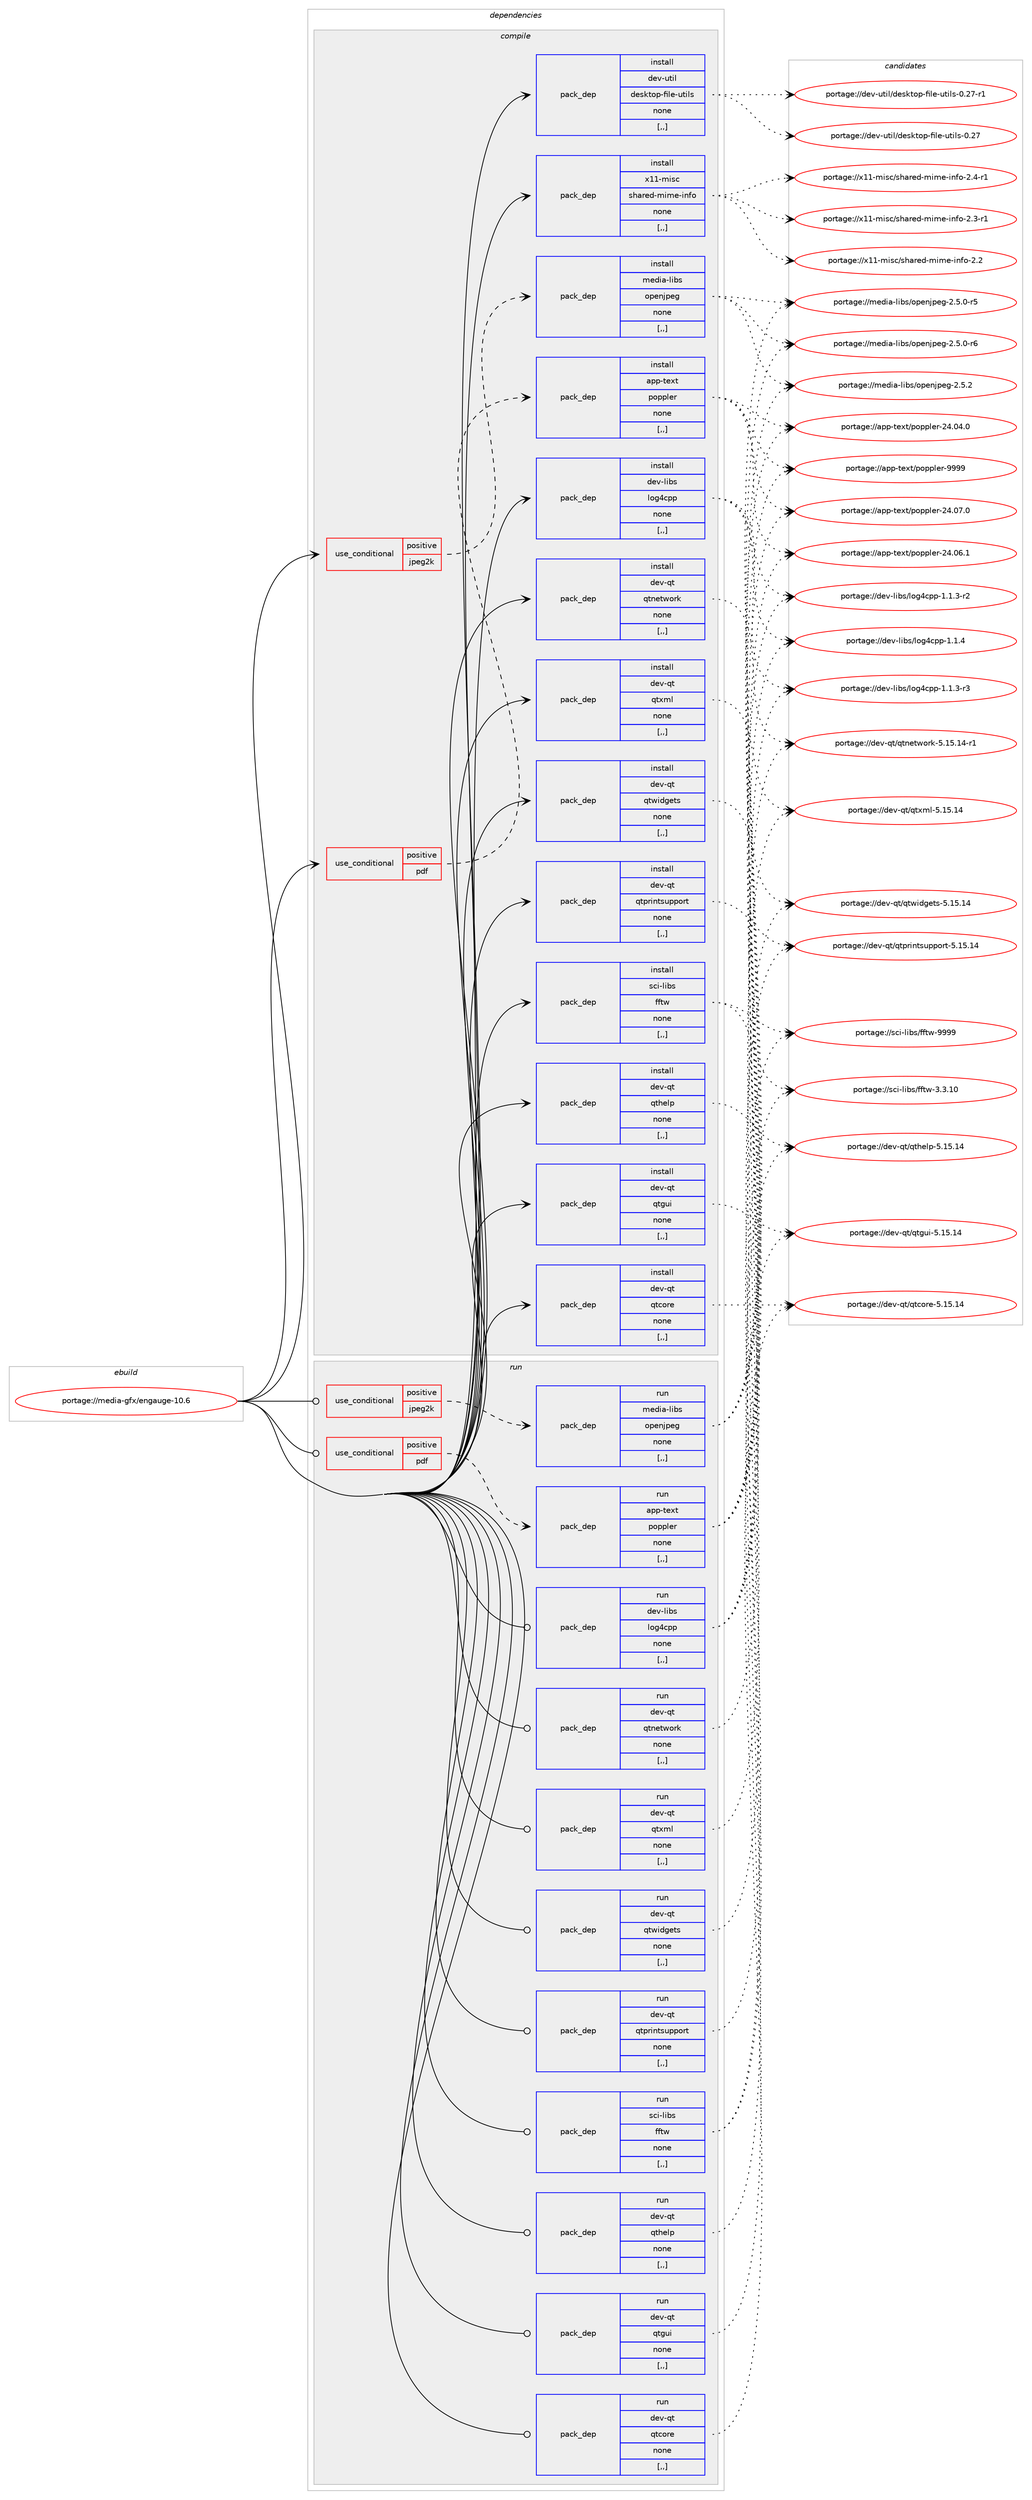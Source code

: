 digraph prolog {

# *************
# Graph options
# *************

newrank=true;
concentrate=true;
compound=true;
graph [rankdir=LR,fontname=Helvetica,fontsize=10,ranksep=1.5];#, ranksep=2.5, nodesep=0.2];
edge  [arrowhead=vee];
node  [fontname=Helvetica,fontsize=10];

# **********
# The ebuild
# **********

subgraph cluster_leftcol {
color=gray;
label=<<i>ebuild</i>>;
id [label="portage://media-gfx/engauge-10.6", color=red, width=4, href="../media-gfx/engauge-10.6.svg"];
}

# ****************
# The dependencies
# ****************

subgraph cluster_midcol {
color=gray;
label=<<i>dependencies</i>>;
subgraph cluster_compile {
fillcolor="#eeeeee";
style=filled;
label=<<i>compile</i>>;
subgraph cond72106 {
dependency286472 [label=<<TABLE BORDER="0" CELLBORDER="1" CELLSPACING="0" CELLPADDING="4"><TR><TD ROWSPAN="3" CELLPADDING="10">use_conditional</TD></TR><TR><TD>positive</TD></TR><TR><TD>jpeg2k</TD></TR></TABLE>>, shape=none, color=red];
subgraph pack212044 {
dependency286473 [label=<<TABLE BORDER="0" CELLBORDER="1" CELLSPACING="0" CELLPADDING="4" WIDTH="220"><TR><TD ROWSPAN="6" CELLPADDING="30">pack_dep</TD></TR><TR><TD WIDTH="110">install</TD></TR><TR><TD>media-libs</TD></TR><TR><TD>openjpeg</TD></TR><TR><TD>none</TD></TR><TR><TD>[,,]</TD></TR></TABLE>>, shape=none, color=blue];
}
dependency286472:e -> dependency286473:w [weight=20,style="dashed",arrowhead="vee"];
}
id:e -> dependency286472:w [weight=20,style="solid",arrowhead="vee"];
subgraph cond72107 {
dependency286474 [label=<<TABLE BORDER="0" CELLBORDER="1" CELLSPACING="0" CELLPADDING="4"><TR><TD ROWSPAN="3" CELLPADDING="10">use_conditional</TD></TR><TR><TD>positive</TD></TR><TR><TD>pdf</TD></TR></TABLE>>, shape=none, color=red];
subgraph pack212045 {
dependency286475 [label=<<TABLE BORDER="0" CELLBORDER="1" CELLSPACING="0" CELLPADDING="4" WIDTH="220"><TR><TD ROWSPAN="6" CELLPADDING="30">pack_dep</TD></TR><TR><TD WIDTH="110">install</TD></TR><TR><TD>app-text</TD></TR><TR><TD>poppler</TD></TR><TR><TD>none</TD></TR><TR><TD>[,,]</TD></TR></TABLE>>, shape=none, color=blue];
}
dependency286474:e -> dependency286475:w [weight=20,style="dashed",arrowhead="vee"];
}
id:e -> dependency286474:w [weight=20,style="solid",arrowhead="vee"];
subgraph pack212046 {
dependency286476 [label=<<TABLE BORDER="0" CELLBORDER="1" CELLSPACING="0" CELLPADDING="4" WIDTH="220"><TR><TD ROWSPAN="6" CELLPADDING="30">pack_dep</TD></TR><TR><TD WIDTH="110">install</TD></TR><TR><TD>dev-libs</TD></TR><TR><TD>log4cpp</TD></TR><TR><TD>none</TD></TR><TR><TD>[,,]</TD></TR></TABLE>>, shape=none, color=blue];
}
id:e -> dependency286476:w [weight=20,style="solid",arrowhead="vee"];
subgraph pack212047 {
dependency286477 [label=<<TABLE BORDER="0" CELLBORDER="1" CELLSPACING="0" CELLPADDING="4" WIDTH="220"><TR><TD ROWSPAN="6" CELLPADDING="30">pack_dep</TD></TR><TR><TD WIDTH="110">install</TD></TR><TR><TD>dev-qt</TD></TR><TR><TD>qtcore</TD></TR><TR><TD>none</TD></TR><TR><TD>[,,]</TD></TR></TABLE>>, shape=none, color=blue];
}
id:e -> dependency286477:w [weight=20,style="solid",arrowhead="vee"];
subgraph pack212048 {
dependency286478 [label=<<TABLE BORDER="0" CELLBORDER="1" CELLSPACING="0" CELLPADDING="4" WIDTH="220"><TR><TD ROWSPAN="6" CELLPADDING="30">pack_dep</TD></TR><TR><TD WIDTH="110">install</TD></TR><TR><TD>dev-qt</TD></TR><TR><TD>qtgui</TD></TR><TR><TD>none</TD></TR><TR><TD>[,,]</TD></TR></TABLE>>, shape=none, color=blue];
}
id:e -> dependency286478:w [weight=20,style="solid",arrowhead="vee"];
subgraph pack212049 {
dependency286479 [label=<<TABLE BORDER="0" CELLBORDER="1" CELLSPACING="0" CELLPADDING="4" WIDTH="220"><TR><TD ROWSPAN="6" CELLPADDING="30">pack_dep</TD></TR><TR><TD WIDTH="110">install</TD></TR><TR><TD>dev-qt</TD></TR><TR><TD>qthelp</TD></TR><TR><TD>none</TD></TR><TR><TD>[,,]</TD></TR></TABLE>>, shape=none, color=blue];
}
id:e -> dependency286479:w [weight=20,style="solid",arrowhead="vee"];
subgraph pack212050 {
dependency286480 [label=<<TABLE BORDER="0" CELLBORDER="1" CELLSPACING="0" CELLPADDING="4" WIDTH="220"><TR><TD ROWSPAN="6" CELLPADDING="30">pack_dep</TD></TR><TR><TD WIDTH="110">install</TD></TR><TR><TD>dev-qt</TD></TR><TR><TD>qtnetwork</TD></TR><TR><TD>none</TD></TR><TR><TD>[,,]</TD></TR></TABLE>>, shape=none, color=blue];
}
id:e -> dependency286480:w [weight=20,style="solid",arrowhead="vee"];
subgraph pack212051 {
dependency286481 [label=<<TABLE BORDER="0" CELLBORDER="1" CELLSPACING="0" CELLPADDING="4" WIDTH="220"><TR><TD ROWSPAN="6" CELLPADDING="30">pack_dep</TD></TR><TR><TD WIDTH="110">install</TD></TR><TR><TD>dev-qt</TD></TR><TR><TD>qtprintsupport</TD></TR><TR><TD>none</TD></TR><TR><TD>[,,]</TD></TR></TABLE>>, shape=none, color=blue];
}
id:e -> dependency286481:w [weight=20,style="solid",arrowhead="vee"];
subgraph pack212052 {
dependency286482 [label=<<TABLE BORDER="0" CELLBORDER="1" CELLSPACING="0" CELLPADDING="4" WIDTH="220"><TR><TD ROWSPAN="6" CELLPADDING="30">pack_dep</TD></TR><TR><TD WIDTH="110">install</TD></TR><TR><TD>dev-qt</TD></TR><TR><TD>qtwidgets</TD></TR><TR><TD>none</TD></TR><TR><TD>[,,]</TD></TR></TABLE>>, shape=none, color=blue];
}
id:e -> dependency286482:w [weight=20,style="solid",arrowhead="vee"];
subgraph pack212053 {
dependency286483 [label=<<TABLE BORDER="0" CELLBORDER="1" CELLSPACING="0" CELLPADDING="4" WIDTH="220"><TR><TD ROWSPAN="6" CELLPADDING="30">pack_dep</TD></TR><TR><TD WIDTH="110">install</TD></TR><TR><TD>dev-qt</TD></TR><TR><TD>qtxml</TD></TR><TR><TD>none</TD></TR><TR><TD>[,,]</TD></TR></TABLE>>, shape=none, color=blue];
}
id:e -> dependency286483:w [weight=20,style="solid",arrowhead="vee"];
subgraph pack212054 {
dependency286484 [label=<<TABLE BORDER="0" CELLBORDER="1" CELLSPACING="0" CELLPADDING="4" WIDTH="220"><TR><TD ROWSPAN="6" CELLPADDING="30">pack_dep</TD></TR><TR><TD WIDTH="110">install</TD></TR><TR><TD>dev-util</TD></TR><TR><TD>desktop-file-utils</TD></TR><TR><TD>none</TD></TR><TR><TD>[,,]</TD></TR></TABLE>>, shape=none, color=blue];
}
id:e -> dependency286484:w [weight=20,style="solid",arrowhead="vee"];
subgraph pack212055 {
dependency286485 [label=<<TABLE BORDER="0" CELLBORDER="1" CELLSPACING="0" CELLPADDING="4" WIDTH="220"><TR><TD ROWSPAN="6" CELLPADDING="30">pack_dep</TD></TR><TR><TD WIDTH="110">install</TD></TR><TR><TD>sci-libs</TD></TR><TR><TD>fftw</TD></TR><TR><TD>none</TD></TR><TR><TD>[,,]</TD></TR></TABLE>>, shape=none, color=blue];
}
id:e -> dependency286485:w [weight=20,style="solid",arrowhead="vee"];
subgraph pack212056 {
dependency286486 [label=<<TABLE BORDER="0" CELLBORDER="1" CELLSPACING="0" CELLPADDING="4" WIDTH="220"><TR><TD ROWSPAN="6" CELLPADDING="30">pack_dep</TD></TR><TR><TD WIDTH="110">install</TD></TR><TR><TD>x11-misc</TD></TR><TR><TD>shared-mime-info</TD></TR><TR><TD>none</TD></TR><TR><TD>[,,]</TD></TR></TABLE>>, shape=none, color=blue];
}
id:e -> dependency286486:w [weight=20,style="solid",arrowhead="vee"];
}
subgraph cluster_compileandrun {
fillcolor="#eeeeee";
style=filled;
label=<<i>compile and run</i>>;
}
subgraph cluster_run {
fillcolor="#eeeeee";
style=filled;
label=<<i>run</i>>;
subgraph cond72108 {
dependency286487 [label=<<TABLE BORDER="0" CELLBORDER="1" CELLSPACING="0" CELLPADDING="4"><TR><TD ROWSPAN="3" CELLPADDING="10">use_conditional</TD></TR><TR><TD>positive</TD></TR><TR><TD>jpeg2k</TD></TR></TABLE>>, shape=none, color=red];
subgraph pack212057 {
dependency286488 [label=<<TABLE BORDER="0" CELLBORDER="1" CELLSPACING="0" CELLPADDING="4" WIDTH="220"><TR><TD ROWSPAN="6" CELLPADDING="30">pack_dep</TD></TR><TR><TD WIDTH="110">run</TD></TR><TR><TD>media-libs</TD></TR><TR><TD>openjpeg</TD></TR><TR><TD>none</TD></TR><TR><TD>[,,]</TD></TR></TABLE>>, shape=none, color=blue];
}
dependency286487:e -> dependency286488:w [weight=20,style="dashed",arrowhead="vee"];
}
id:e -> dependency286487:w [weight=20,style="solid",arrowhead="odot"];
subgraph cond72109 {
dependency286489 [label=<<TABLE BORDER="0" CELLBORDER="1" CELLSPACING="0" CELLPADDING="4"><TR><TD ROWSPAN="3" CELLPADDING="10">use_conditional</TD></TR><TR><TD>positive</TD></TR><TR><TD>pdf</TD></TR></TABLE>>, shape=none, color=red];
subgraph pack212058 {
dependency286490 [label=<<TABLE BORDER="0" CELLBORDER="1" CELLSPACING="0" CELLPADDING="4" WIDTH="220"><TR><TD ROWSPAN="6" CELLPADDING="30">pack_dep</TD></TR><TR><TD WIDTH="110">run</TD></TR><TR><TD>app-text</TD></TR><TR><TD>poppler</TD></TR><TR><TD>none</TD></TR><TR><TD>[,,]</TD></TR></TABLE>>, shape=none, color=blue];
}
dependency286489:e -> dependency286490:w [weight=20,style="dashed",arrowhead="vee"];
}
id:e -> dependency286489:w [weight=20,style="solid",arrowhead="odot"];
subgraph pack212059 {
dependency286491 [label=<<TABLE BORDER="0" CELLBORDER="1" CELLSPACING="0" CELLPADDING="4" WIDTH="220"><TR><TD ROWSPAN="6" CELLPADDING="30">pack_dep</TD></TR><TR><TD WIDTH="110">run</TD></TR><TR><TD>dev-libs</TD></TR><TR><TD>log4cpp</TD></TR><TR><TD>none</TD></TR><TR><TD>[,,]</TD></TR></TABLE>>, shape=none, color=blue];
}
id:e -> dependency286491:w [weight=20,style="solid",arrowhead="odot"];
subgraph pack212060 {
dependency286492 [label=<<TABLE BORDER="0" CELLBORDER="1" CELLSPACING="0" CELLPADDING="4" WIDTH="220"><TR><TD ROWSPAN="6" CELLPADDING="30">pack_dep</TD></TR><TR><TD WIDTH="110">run</TD></TR><TR><TD>dev-qt</TD></TR><TR><TD>qtcore</TD></TR><TR><TD>none</TD></TR><TR><TD>[,,]</TD></TR></TABLE>>, shape=none, color=blue];
}
id:e -> dependency286492:w [weight=20,style="solid",arrowhead="odot"];
subgraph pack212061 {
dependency286493 [label=<<TABLE BORDER="0" CELLBORDER="1" CELLSPACING="0" CELLPADDING="4" WIDTH="220"><TR><TD ROWSPAN="6" CELLPADDING="30">pack_dep</TD></TR><TR><TD WIDTH="110">run</TD></TR><TR><TD>dev-qt</TD></TR><TR><TD>qtgui</TD></TR><TR><TD>none</TD></TR><TR><TD>[,,]</TD></TR></TABLE>>, shape=none, color=blue];
}
id:e -> dependency286493:w [weight=20,style="solid",arrowhead="odot"];
subgraph pack212062 {
dependency286494 [label=<<TABLE BORDER="0" CELLBORDER="1" CELLSPACING="0" CELLPADDING="4" WIDTH="220"><TR><TD ROWSPAN="6" CELLPADDING="30">pack_dep</TD></TR><TR><TD WIDTH="110">run</TD></TR><TR><TD>dev-qt</TD></TR><TR><TD>qthelp</TD></TR><TR><TD>none</TD></TR><TR><TD>[,,]</TD></TR></TABLE>>, shape=none, color=blue];
}
id:e -> dependency286494:w [weight=20,style="solid",arrowhead="odot"];
subgraph pack212063 {
dependency286495 [label=<<TABLE BORDER="0" CELLBORDER="1" CELLSPACING="0" CELLPADDING="4" WIDTH="220"><TR><TD ROWSPAN="6" CELLPADDING="30">pack_dep</TD></TR><TR><TD WIDTH="110">run</TD></TR><TR><TD>dev-qt</TD></TR><TR><TD>qtnetwork</TD></TR><TR><TD>none</TD></TR><TR><TD>[,,]</TD></TR></TABLE>>, shape=none, color=blue];
}
id:e -> dependency286495:w [weight=20,style="solid",arrowhead="odot"];
subgraph pack212064 {
dependency286496 [label=<<TABLE BORDER="0" CELLBORDER="1" CELLSPACING="0" CELLPADDING="4" WIDTH="220"><TR><TD ROWSPAN="6" CELLPADDING="30">pack_dep</TD></TR><TR><TD WIDTH="110">run</TD></TR><TR><TD>dev-qt</TD></TR><TR><TD>qtprintsupport</TD></TR><TR><TD>none</TD></TR><TR><TD>[,,]</TD></TR></TABLE>>, shape=none, color=blue];
}
id:e -> dependency286496:w [weight=20,style="solid",arrowhead="odot"];
subgraph pack212065 {
dependency286497 [label=<<TABLE BORDER="0" CELLBORDER="1" CELLSPACING="0" CELLPADDING="4" WIDTH="220"><TR><TD ROWSPAN="6" CELLPADDING="30">pack_dep</TD></TR><TR><TD WIDTH="110">run</TD></TR><TR><TD>dev-qt</TD></TR><TR><TD>qtwidgets</TD></TR><TR><TD>none</TD></TR><TR><TD>[,,]</TD></TR></TABLE>>, shape=none, color=blue];
}
id:e -> dependency286497:w [weight=20,style="solid",arrowhead="odot"];
subgraph pack212066 {
dependency286498 [label=<<TABLE BORDER="0" CELLBORDER="1" CELLSPACING="0" CELLPADDING="4" WIDTH="220"><TR><TD ROWSPAN="6" CELLPADDING="30">pack_dep</TD></TR><TR><TD WIDTH="110">run</TD></TR><TR><TD>dev-qt</TD></TR><TR><TD>qtxml</TD></TR><TR><TD>none</TD></TR><TR><TD>[,,]</TD></TR></TABLE>>, shape=none, color=blue];
}
id:e -> dependency286498:w [weight=20,style="solid",arrowhead="odot"];
subgraph pack212067 {
dependency286499 [label=<<TABLE BORDER="0" CELLBORDER="1" CELLSPACING="0" CELLPADDING="4" WIDTH="220"><TR><TD ROWSPAN="6" CELLPADDING="30">pack_dep</TD></TR><TR><TD WIDTH="110">run</TD></TR><TR><TD>sci-libs</TD></TR><TR><TD>fftw</TD></TR><TR><TD>none</TD></TR><TR><TD>[,,]</TD></TR></TABLE>>, shape=none, color=blue];
}
id:e -> dependency286499:w [weight=20,style="solid",arrowhead="odot"];
}
}

# **************
# The candidates
# **************

subgraph cluster_choices {
rank=same;
color=gray;
label=<<i>candidates</i>>;

subgraph choice212044 {
color=black;
nodesep=1;
choice10910110010597451081059811547111112101110106112101103455046534650 [label="portage://media-libs/openjpeg-2.5.2", color=red, width=4,href="../media-libs/openjpeg-2.5.2.svg"];
choice109101100105974510810598115471111121011101061121011034550465346484511454 [label="portage://media-libs/openjpeg-2.5.0-r6", color=red, width=4,href="../media-libs/openjpeg-2.5.0-r6.svg"];
choice109101100105974510810598115471111121011101061121011034550465346484511453 [label="portage://media-libs/openjpeg-2.5.0-r5", color=red, width=4,href="../media-libs/openjpeg-2.5.0-r5.svg"];
dependency286473:e -> choice10910110010597451081059811547111112101110106112101103455046534650:w [style=dotted,weight="100"];
dependency286473:e -> choice109101100105974510810598115471111121011101061121011034550465346484511454:w [style=dotted,weight="100"];
dependency286473:e -> choice109101100105974510810598115471111121011101061121011034550465346484511453:w [style=dotted,weight="100"];
}
subgraph choice212045 {
color=black;
nodesep=1;
choice9711211245116101120116471121111121121081011144557575757 [label="portage://app-text/poppler-9999", color=red, width=4,href="../app-text/poppler-9999.svg"];
choice9711211245116101120116471121111121121081011144550524648554648 [label="portage://app-text/poppler-24.07.0", color=red, width=4,href="../app-text/poppler-24.07.0.svg"];
choice9711211245116101120116471121111121121081011144550524648544649 [label="portage://app-text/poppler-24.06.1", color=red, width=4,href="../app-text/poppler-24.06.1.svg"];
choice9711211245116101120116471121111121121081011144550524648524648 [label="portage://app-text/poppler-24.04.0", color=red, width=4,href="../app-text/poppler-24.04.0.svg"];
dependency286475:e -> choice9711211245116101120116471121111121121081011144557575757:w [style=dotted,weight="100"];
dependency286475:e -> choice9711211245116101120116471121111121121081011144550524648554648:w [style=dotted,weight="100"];
dependency286475:e -> choice9711211245116101120116471121111121121081011144550524648544649:w [style=dotted,weight="100"];
dependency286475:e -> choice9711211245116101120116471121111121121081011144550524648524648:w [style=dotted,weight="100"];
}
subgraph choice212046 {
color=black;
nodesep=1;
choice1001011184510810598115471081111035299112112454946494652 [label="portage://dev-libs/log4cpp-1.1.4", color=red, width=4,href="../dev-libs/log4cpp-1.1.4.svg"];
choice10010111845108105981154710811110352991121124549464946514511451 [label="portage://dev-libs/log4cpp-1.1.3-r3", color=red, width=4,href="../dev-libs/log4cpp-1.1.3-r3.svg"];
choice10010111845108105981154710811110352991121124549464946514511450 [label="portage://dev-libs/log4cpp-1.1.3-r2", color=red, width=4,href="../dev-libs/log4cpp-1.1.3-r2.svg"];
dependency286476:e -> choice1001011184510810598115471081111035299112112454946494652:w [style=dotted,weight="100"];
dependency286476:e -> choice10010111845108105981154710811110352991121124549464946514511451:w [style=dotted,weight="100"];
dependency286476:e -> choice10010111845108105981154710811110352991121124549464946514511450:w [style=dotted,weight="100"];
}
subgraph choice212047 {
color=black;
nodesep=1;
choice1001011184511311647113116991111141014553464953464952 [label="portage://dev-qt/qtcore-5.15.14", color=red, width=4,href="../dev-qt/qtcore-5.15.14.svg"];
dependency286477:e -> choice1001011184511311647113116991111141014553464953464952:w [style=dotted,weight="100"];
}
subgraph choice212048 {
color=black;
nodesep=1;
choice10010111845113116471131161031171054553464953464952 [label="portage://dev-qt/qtgui-5.15.14", color=red, width=4,href="../dev-qt/qtgui-5.15.14.svg"];
dependency286478:e -> choice10010111845113116471131161031171054553464953464952:w [style=dotted,weight="100"];
}
subgraph choice212049 {
color=black;
nodesep=1;
choice10010111845113116471131161041011081124553464953464952 [label="portage://dev-qt/qthelp-5.15.14", color=red, width=4,href="../dev-qt/qthelp-5.15.14.svg"];
dependency286479:e -> choice10010111845113116471131161041011081124553464953464952:w [style=dotted,weight="100"];
}
subgraph choice212050 {
color=black;
nodesep=1;
choice100101118451131164711311611010111611911111410745534649534649524511449 [label="portage://dev-qt/qtnetwork-5.15.14-r1", color=red, width=4,href="../dev-qt/qtnetwork-5.15.14-r1.svg"];
dependency286480:e -> choice100101118451131164711311611010111611911111410745534649534649524511449:w [style=dotted,weight="100"];
}
subgraph choice212051 {
color=black;
nodesep=1;
choice10010111845113116471131161121141051101161151171121121111141164553464953464952 [label="portage://dev-qt/qtprintsupport-5.15.14", color=red, width=4,href="../dev-qt/qtprintsupport-5.15.14.svg"];
dependency286481:e -> choice10010111845113116471131161121141051101161151171121121111141164553464953464952:w [style=dotted,weight="100"];
}
subgraph choice212052 {
color=black;
nodesep=1;
choice10010111845113116471131161191051001031011161154553464953464952 [label="portage://dev-qt/qtwidgets-5.15.14", color=red, width=4,href="../dev-qt/qtwidgets-5.15.14.svg"];
dependency286482:e -> choice10010111845113116471131161191051001031011161154553464953464952:w [style=dotted,weight="100"];
}
subgraph choice212053 {
color=black;
nodesep=1;
choice10010111845113116471131161201091084553464953464952 [label="portage://dev-qt/qtxml-5.15.14", color=red, width=4,href="../dev-qt/qtxml-5.15.14.svg"];
dependency286483:e -> choice10010111845113116471131161201091084553464953464952:w [style=dotted,weight="100"];
}
subgraph choice212054 {
color=black;
nodesep=1;
choice1001011184511711610510847100101115107116111112451021051081014511711610510811545484650554511449 [label="portage://dev-util/desktop-file-utils-0.27-r1", color=red, width=4,href="../dev-util/desktop-file-utils-0.27-r1.svg"];
choice100101118451171161051084710010111510711611111245102105108101451171161051081154548465055 [label="portage://dev-util/desktop-file-utils-0.27", color=red, width=4,href="../dev-util/desktop-file-utils-0.27.svg"];
dependency286484:e -> choice1001011184511711610510847100101115107116111112451021051081014511711610510811545484650554511449:w [style=dotted,weight="100"];
dependency286484:e -> choice100101118451171161051084710010111510711611111245102105108101451171161051081154548465055:w [style=dotted,weight="100"];
}
subgraph choice212055 {
color=black;
nodesep=1;
choice115991054510810598115471021021161194557575757 [label="portage://sci-libs/fftw-9999", color=red, width=4,href="../sci-libs/fftw-9999.svg"];
choice1159910545108105981154710210211611945514651464948 [label="portage://sci-libs/fftw-3.3.10", color=red, width=4,href="../sci-libs/fftw-3.3.10.svg"];
dependency286485:e -> choice115991054510810598115471021021161194557575757:w [style=dotted,weight="100"];
dependency286485:e -> choice1159910545108105981154710210211611945514651464948:w [style=dotted,weight="100"];
}
subgraph choice212056 {
color=black;
nodesep=1;
choice1204949451091051159947115104971141011004510910510910145105110102111455046524511449 [label="portage://x11-misc/shared-mime-info-2.4-r1", color=red, width=4,href="../x11-misc/shared-mime-info-2.4-r1.svg"];
choice1204949451091051159947115104971141011004510910510910145105110102111455046514511449 [label="portage://x11-misc/shared-mime-info-2.3-r1", color=red, width=4,href="../x11-misc/shared-mime-info-2.3-r1.svg"];
choice120494945109105115994711510497114101100451091051091014510511010211145504650 [label="portage://x11-misc/shared-mime-info-2.2", color=red, width=4,href="../x11-misc/shared-mime-info-2.2.svg"];
dependency286486:e -> choice1204949451091051159947115104971141011004510910510910145105110102111455046524511449:w [style=dotted,weight="100"];
dependency286486:e -> choice1204949451091051159947115104971141011004510910510910145105110102111455046514511449:w [style=dotted,weight="100"];
dependency286486:e -> choice120494945109105115994711510497114101100451091051091014510511010211145504650:w [style=dotted,weight="100"];
}
subgraph choice212057 {
color=black;
nodesep=1;
choice10910110010597451081059811547111112101110106112101103455046534650 [label="portage://media-libs/openjpeg-2.5.2", color=red, width=4,href="../media-libs/openjpeg-2.5.2.svg"];
choice109101100105974510810598115471111121011101061121011034550465346484511454 [label="portage://media-libs/openjpeg-2.5.0-r6", color=red, width=4,href="../media-libs/openjpeg-2.5.0-r6.svg"];
choice109101100105974510810598115471111121011101061121011034550465346484511453 [label="portage://media-libs/openjpeg-2.5.0-r5", color=red, width=4,href="../media-libs/openjpeg-2.5.0-r5.svg"];
dependency286488:e -> choice10910110010597451081059811547111112101110106112101103455046534650:w [style=dotted,weight="100"];
dependency286488:e -> choice109101100105974510810598115471111121011101061121011034550465346484511454:w [style=dotted,weight="100"];
dependency286488:e -> choice109101100105974510810598115471111121011101061121011034550465346484511453:w [style=dotted,weight="100"];
}
subgraph choice212058 {
color=black;
nodesep=1;
choice9711211245116101120116471121111121121081011144557575757 [label="portage://app-text/poppler-9999", color=red, width=4,href="../app-text/poppler-9999.svg"];
choice9711211245116101120116471121111121121081011144550524648554648 [label="portage://app-text/poppler-24.07.0", color=red, width=4,href="../app-text/poppler-24.07.0.svg"];
choice9711211245116101120116471121111121121081011144550524648544649 [label="portage://app-text/poppler-24.06.1", color=red, width=4,href="../app-text/poppler-24.06.1.svg"];
choice9711211245116101120116471121111121121081011144550524648524648 [label="portage://app-text/poppler-24.04.0", color=red, width=4,href="../app-text/poppler-24.04.0.svg"];
dependency286490:e -> choice9711211245116101120116471121111121121081011144557575757:w [style=dotted,weight="100"];
dependency286490:e -> choice9711211245116101120116471121111121121081011144550524648554648:w [style=dotted,weight="100"];
dependency286490:e -> choice9711211245116101120116471121111121121081011144550524648544649:w [style=dotted,weight="100"];
dependency286490:e -> choice9711211245116101120116471121111121121081011144550524648524648:w [style=dotted,weight="100"];
}
subgraph choice212059 {
color=black;
nodesep=1;
choice1001011184510810598115471081111035299112112454946494652 [label="portage://dev-libs/log4cpp-1.1.4", color=red, width=4,href="../dev-libs/log4cpp-1.1.4.svg"];
choice10010111845108105981154710811110352991121124549464946514511451 [label="portage://dev-libs/log4cpp-1.1.3-r3", color=red, width=4,href="../dev-libs/log4cpp-1.1.3-r3.svg"];
choice10010111845108105981154710811110352991121124549464946514511450 [label="portage://dev-libs/log4cpp-1.1.3-r2", color=red, width=4,href="../dev-libs/log4cpp-1.1.3-r2.svg"];
dependency286491:e -> choice1001011184510810598115471081111035299112112454946494652:w [style=dotted,weight="100"];
dependency286491:e -> choice10010111845108105981154710811110352991121124549464946514511451:w [style=dotted,weight="100"];
dependency286491:e -> choice10010111845108105981154710811110352991121124549464946514511450:w [style=dotted,weight="100"];
}
subgraph choice212060 {
color=black;
nodesep=1;
choice1001011184511311647113116991111141014553464953464952 [label="portage://dev-qt/qtcore-5.15.14", color=red, width=4,href="../dev-qt/qtcore-5.15.14.svg"];
dependency286492:e -> choice1001011184511311647113116991111141014553464953464952:w [style=dotted,weight="100"];
}
subgraph choice212061 {
color=black;
nodesep=1;
choice10010111845113116471131161031171054553464953464952 [label="portage://dev-qt/qtgui-5.15.14", color=red, width=4,href="../dev-qt/qtgui-5.15.14.svg"];
dependency286493:e -> choice10010111845113116471131161031171054553464953464952:w [style=dotted,weight="100"];
}
subgraph choice212062 {
color=black;
nodesep=1;
choice10010111845113116471131161041011081124553464953464952 [label="portage://dev-qt/qthelp-5.15.14", color=red, width=4,href="../dev-qt/qthelp-5.15.14.svg"];
dependency286494:e -> choice10010111845113116471131161041011081124553464953464952:w [style=dotted,weight="100"];
}
subgraph choice212063 {
color=black;
nodesep=1;
choice100101118451131164711311611010111611911111410745534649534649524511449 [label="portage://dev-qt/qtnetwork-5.15.14-r1", color=red, width=4,href="../dev-qt/qtnetwork-5.15.14-r1.svg"];
dependency286495:e -> choice100101118451131164711311611010111611911111410745534649534649524511449:w [style=dotted,weight="100"];
}
subgraph choice212064 {
color=black;
nodesep=1;
choice10010111845113116471131161121141051101161151171121121111141164553464953464952 [label="portage://dev-qt/qtprintsupport-5.15.14", color=red, width=4,href="../dev-qt/qtprintsupport-5.15.14.svg"];
dependency286496:e -> choice10010111845113116471131161121141051101161151171121121111141164553464953464952:w [style=dotted,weight="100"];
}
subgraph choice212065 {
color=black;
nodesep=1;
choice10010111845113116471131161191051001031011161154553464953464952 [label="portage://dev-qt/qtwidgets-5.15.14", color=red, width=4,href="../dev-qt/qtwidgets-5.15.14.svg"];
dependency286497:e -> choice10010111845113116471131161191051001031011161154553464953464952:w [style=dotted,weight="100"];
}
subgraph choice212066 {
color=black;
nodesep=1;
choice10010111845113116471131161201091084553464953464952 [label="portage://dev-qt/qtxml-5.15.14", color=red, width=4,href="../dev-qt/qtxml-5.15.14.svg"];
dependency286498:e -> choice10010111845113116471131161201091084553464953464952:w [style=dotted,weight="100"];
}
subgraph choice212067 {
color=black;
nodesep=1;
choice115991054510810598115471021021161194557575757 [label="portage://sci-libs/fftw-9999", color=red, width=4,href="../sci-libs/fftw-9999.svg"];
choice1159910545108105981154710210211611945514651464948 [label="portage://sci-libs/fftw-3.3.10", color=red, width=4,href="../sci-libs/fftw-3.3.10.svg"];
dependency286499:e -> choice115991054510810598115471021021161194557575757:w [style=dotted,weight="100"];
dependency286499:e -> choice1159910545108105981154710210211611945514651464948:w [style=dotted,weight="100"];
}
}

}
